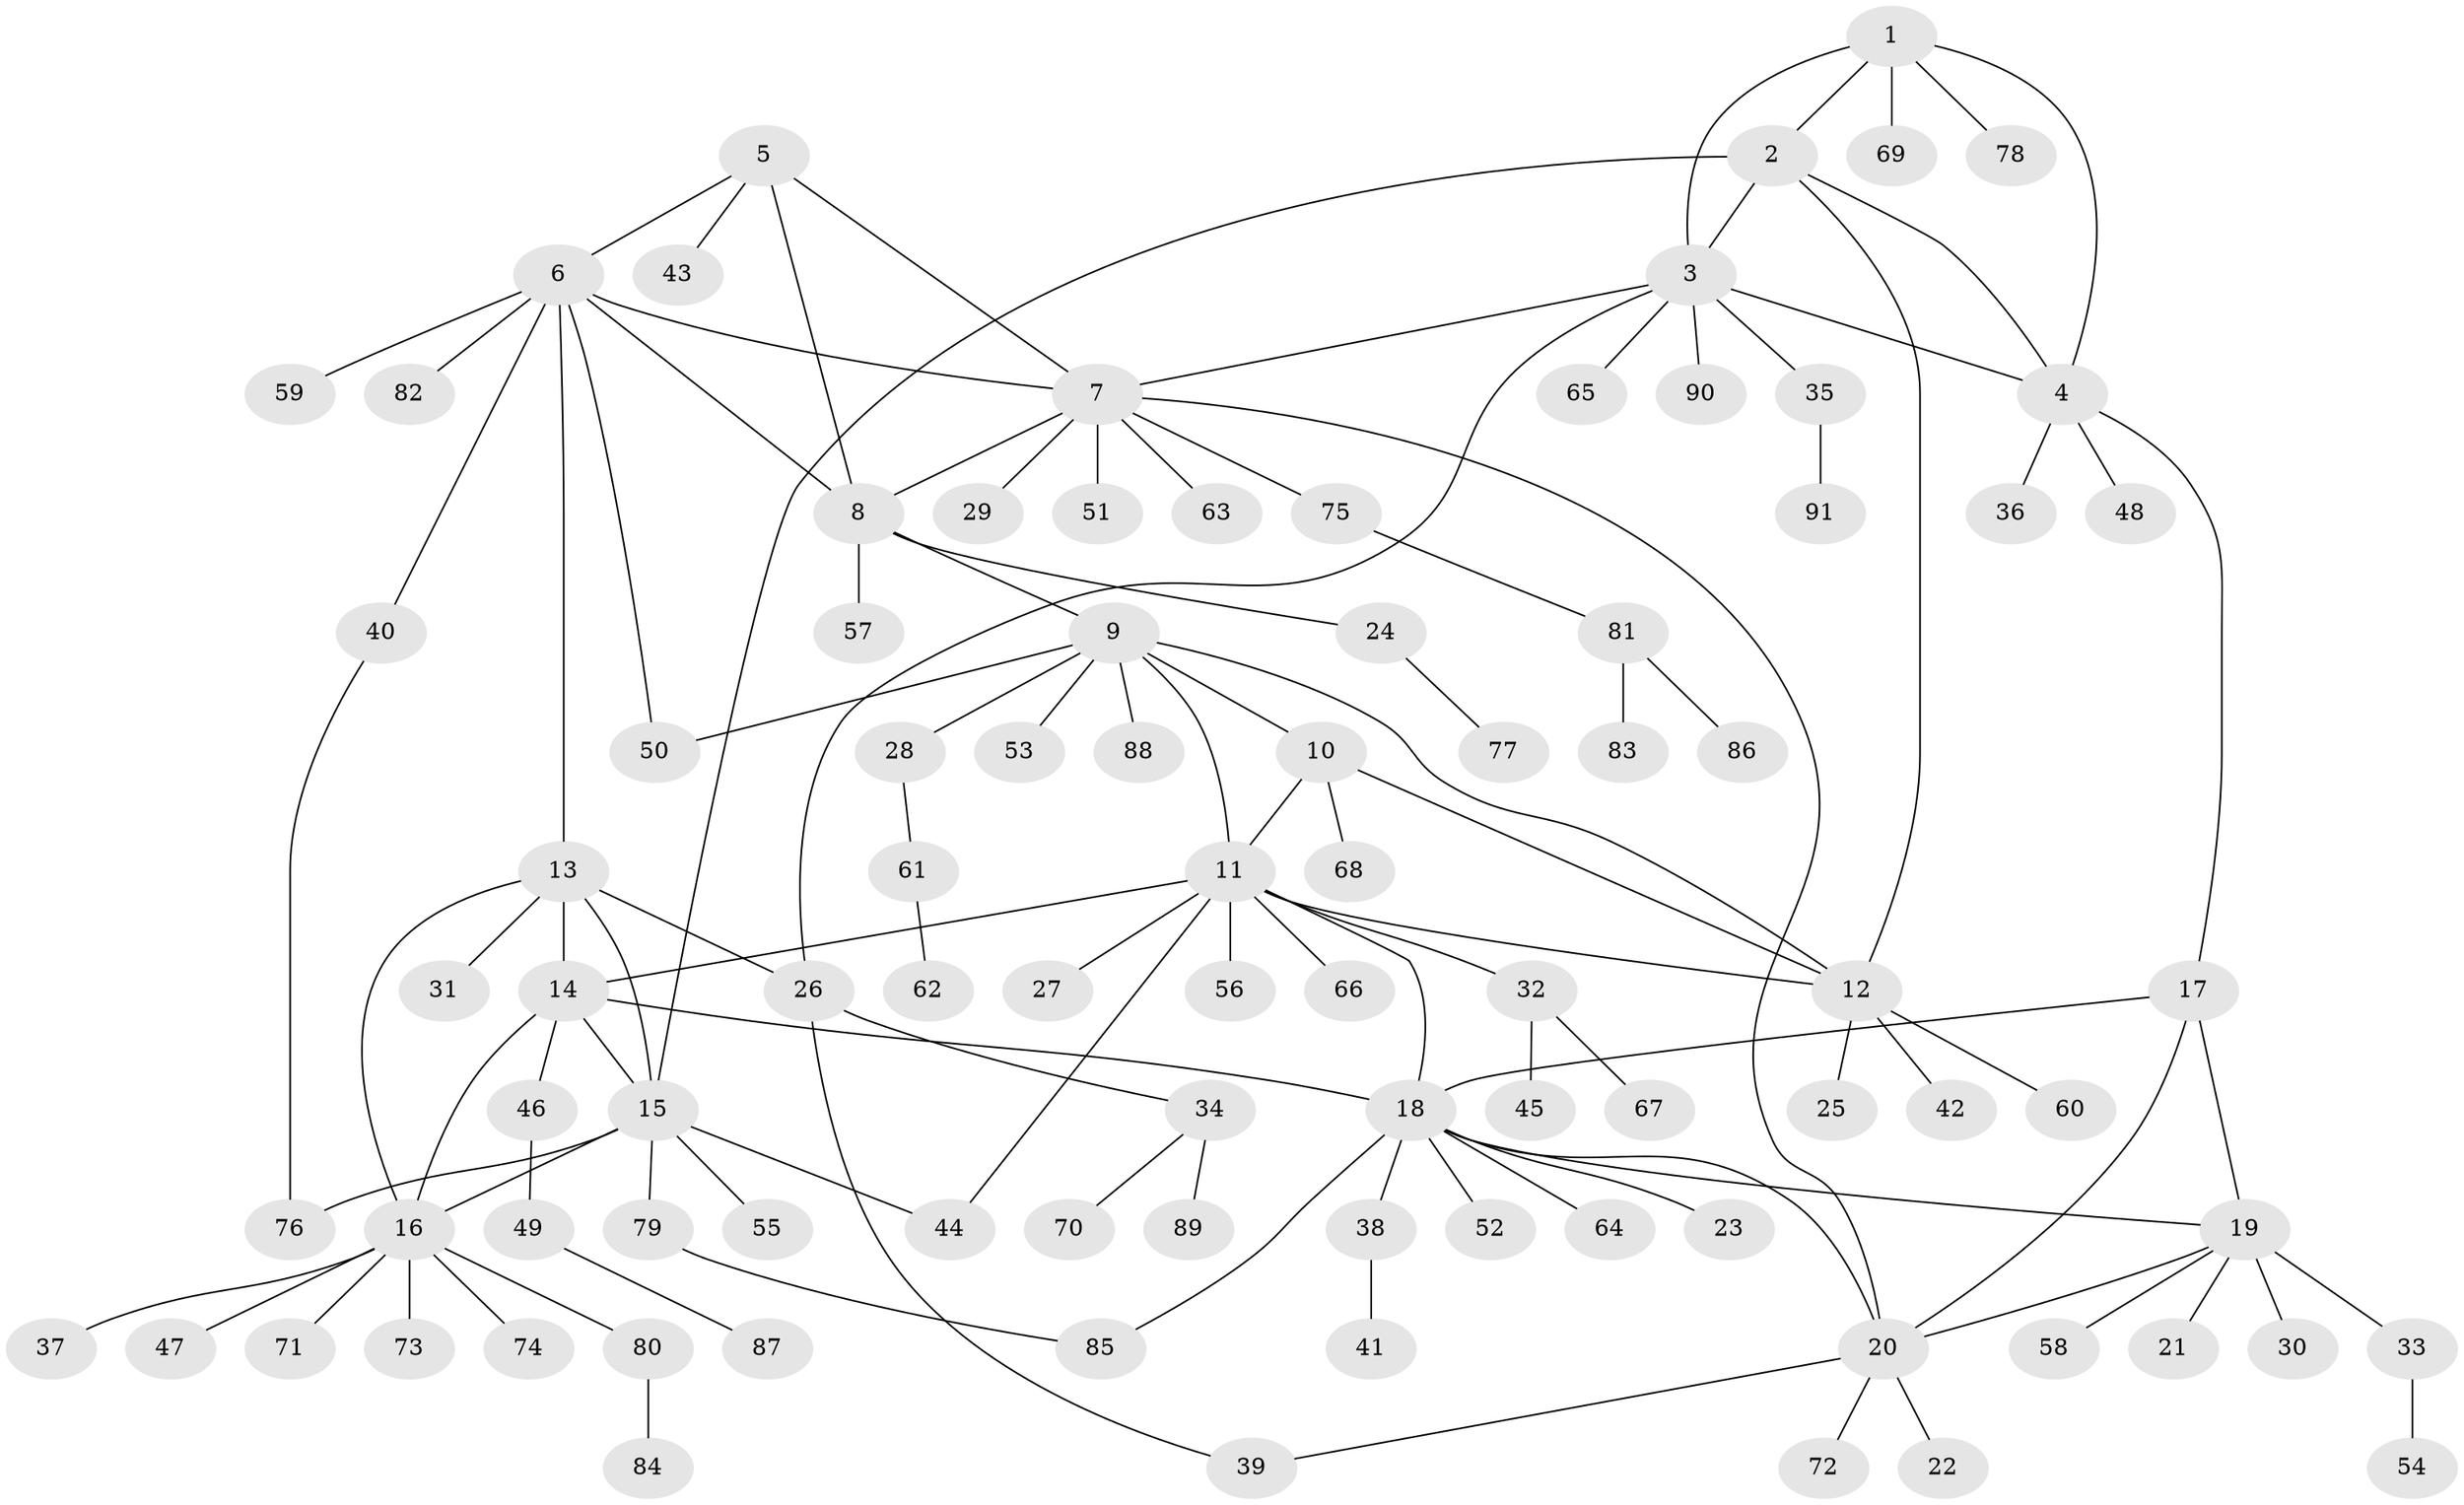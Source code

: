 // coarse degree distribution, {4: 0.045454545454545456, 5: 0.045454545454545456, 7: 0.030303030303030304, 8: 0.07575757575757576, 6: 0.07575757575757576, 3: 0.015151515151515152, 9: 0.030303030303030304, 1: 0.5757575757575758, 2: 0.10606060606060606}
// Generated by graph-tools (version 1.1) at 2025/52/02/27/25 19:52:17]
// undirected, 91 vertices, 117 edges
graph export_dot {
graph [start="1"]
  node [color=gray90,style=filled];
  1;
  2;
  3;
  4;
  5;
  6;
  7;
  8;
  9;
  10;
  11;
  12;
  13;
  14;
  15;
  16;
  17;
  18;
  19;
  20;
  21;
  22;
  23;
  24;
  25;
  26;
  27;
  28;
  29;
  30;
  31;
  32;
  33;
  34;
  35;
  36;
  37;
  38;
  39;
  40;
  41;
  42;
  43;
  44;
  45;
  46;
  47;
  48;
  49;
  50;
  51;
  52;
  53;
  54;
  55;
  56;
  57;
  58;
  59;
  60;
  61;
  62;
  63;
  64;
  65;
  66;
  67;
  68;
  69;
  70;
  71;
  72;
  73;
  74;
  75;
  76;
  77;
  78;
  79;
  80;
  81;
  82;
  83;
  84;
  85;
  86;
  87;
  88;
  89;
  90;
  91;
  1 -- 2;
  1 -- 3;
  1 -- 4;
  1 -- 69;
  1 -- 78;
  2 -- 3;
  2 -- 4;
  2 -- 12;
  2 -- 15;
  3 -- 4;
  3 -- 7;
  3 -- 26;
  3 -- 35;
  3 -- 65;
  3 -- 90;
  4 -- 17;
  4 -- 36;
  4 -- 48;
  5 -- 6;
  5 -- 7;
  5 -- 8;
  5 -- 43;
  6 -- 7;
  6 -- 8;
  6 -- 13;
  6 -- 40;
  6 -- 50;
  6 -- 59;
  6 -- 82;
  7 -- 8;
  7 -- 20;
  7 -- 29;
  7 -- 51;
  7 -- 63;
  7 -- 75;
  8 -- 9;
  8 -- 24;
  8 -- 57;
  9 -- 10;
  9 -- 11;
  9 -- 12;
  9 -- 28;
  9 -- 50;
  9 -- 53;
  9 -- 88;
  10 -- 11;
  10 -- 12;
  10 -- 68;
  11 -- 12;
  11 -- 14;
  11 -- 18;
  11 -- 27;
  11 -- 32;
  11 -- 44;
  11 -- 56;
  11 -- 66;
  12 -- 25;
  12 -- 42;
  12 -- 60;
  13 -- 14;
  13 -- 15;
  13 -- 16;
  13 -- 26;
  13 -- 31;
  14 -- 15;
  14 -- 16;
  14 -- 18;
  14 -- 46;
  15 -- 16;
  15 -- 44;
  15 -- 55;
  15 -- 76;
  15 -- 79;
  16 -- 37;
  16 -- 47;
  16 -- 71;
  16 -- 73;
  16 -- 74;
  16 -- 80;
  17 -- 18;
  17 -- 19;
  17 -- 20;
  18 -- 19;
  18 -- 20;
  18 -- 23;
  18 -- 38;
  18 -- 52;
  18 -- 64;
  18 -- 85;
  19 -- 20;
  19 -- 21;
  19 -- 30;
  19 -- 33;
  19 -- 58;
  20 -- 22;
  20 -- 39;
  20 -- 72;
  24 -- 77;
  26 -- 34;
  26 -- 39;
  28 -- 61;
  32 -- 45;
  32 -- 67;
  33 -- 54;
  34 -- 70;
  34 -- 89;
  35 -- 91;
  38 -- 41;
  40 -- 76;
  46 -- 49;
  49 -- 87;
  61 -- 62;
  75 -- 81;
  79 -- 85;
  80 -- 84;
  81 -- 83;
  81 -- 86;
}
